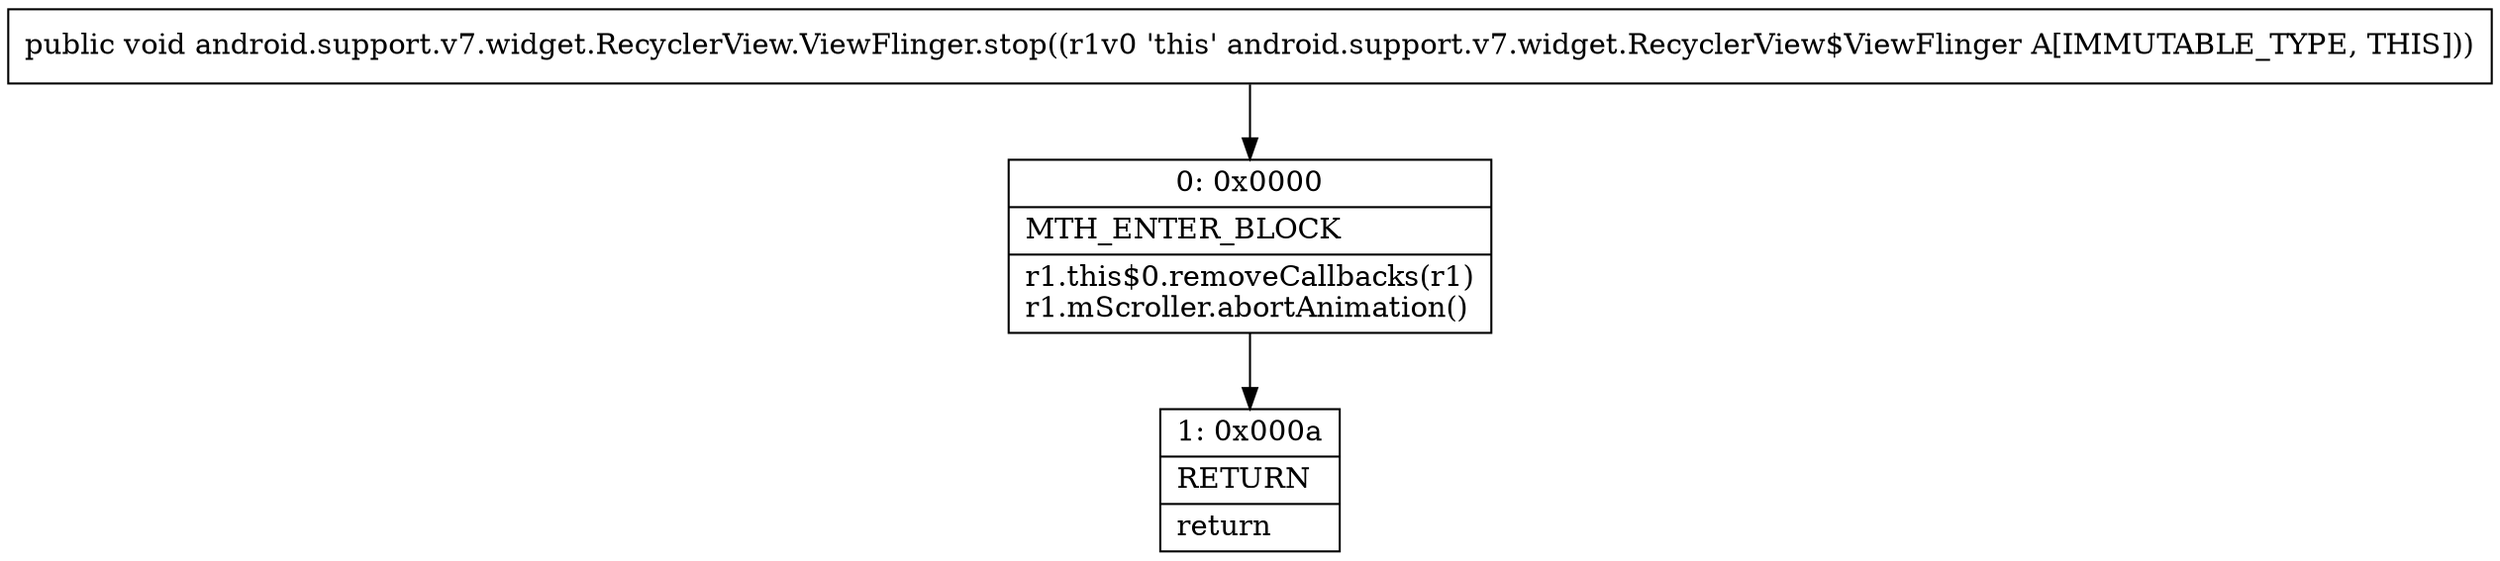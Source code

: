 digraph "CFG forandroid.support.v7.widget.RecyclerView.ViewFlinger.stop()V" {
Node_0 [shape=record,label="{0\:\ 0x0000|MTH_ENTER_BLOCK\l|r1.this$0.removeCallbacks(r1)\lr1.mScroller.abortAnimation()\l}"];
Node_1 [shape=record,label="{1\:\ 0x000a|RETURN\l|return\l}"];
MethodNode[shape=record,label="{public void android.support.v7.widget.RecyclerView.ViewFlinger.stop((r1v0 'this' android.support.v7.widget.RecyclerView$ViewFlinger A[IMMUTABLE_TYPE, THIS])) }"];
MethodNode -> Node_0;
Node_0 -> Node_1;
}

